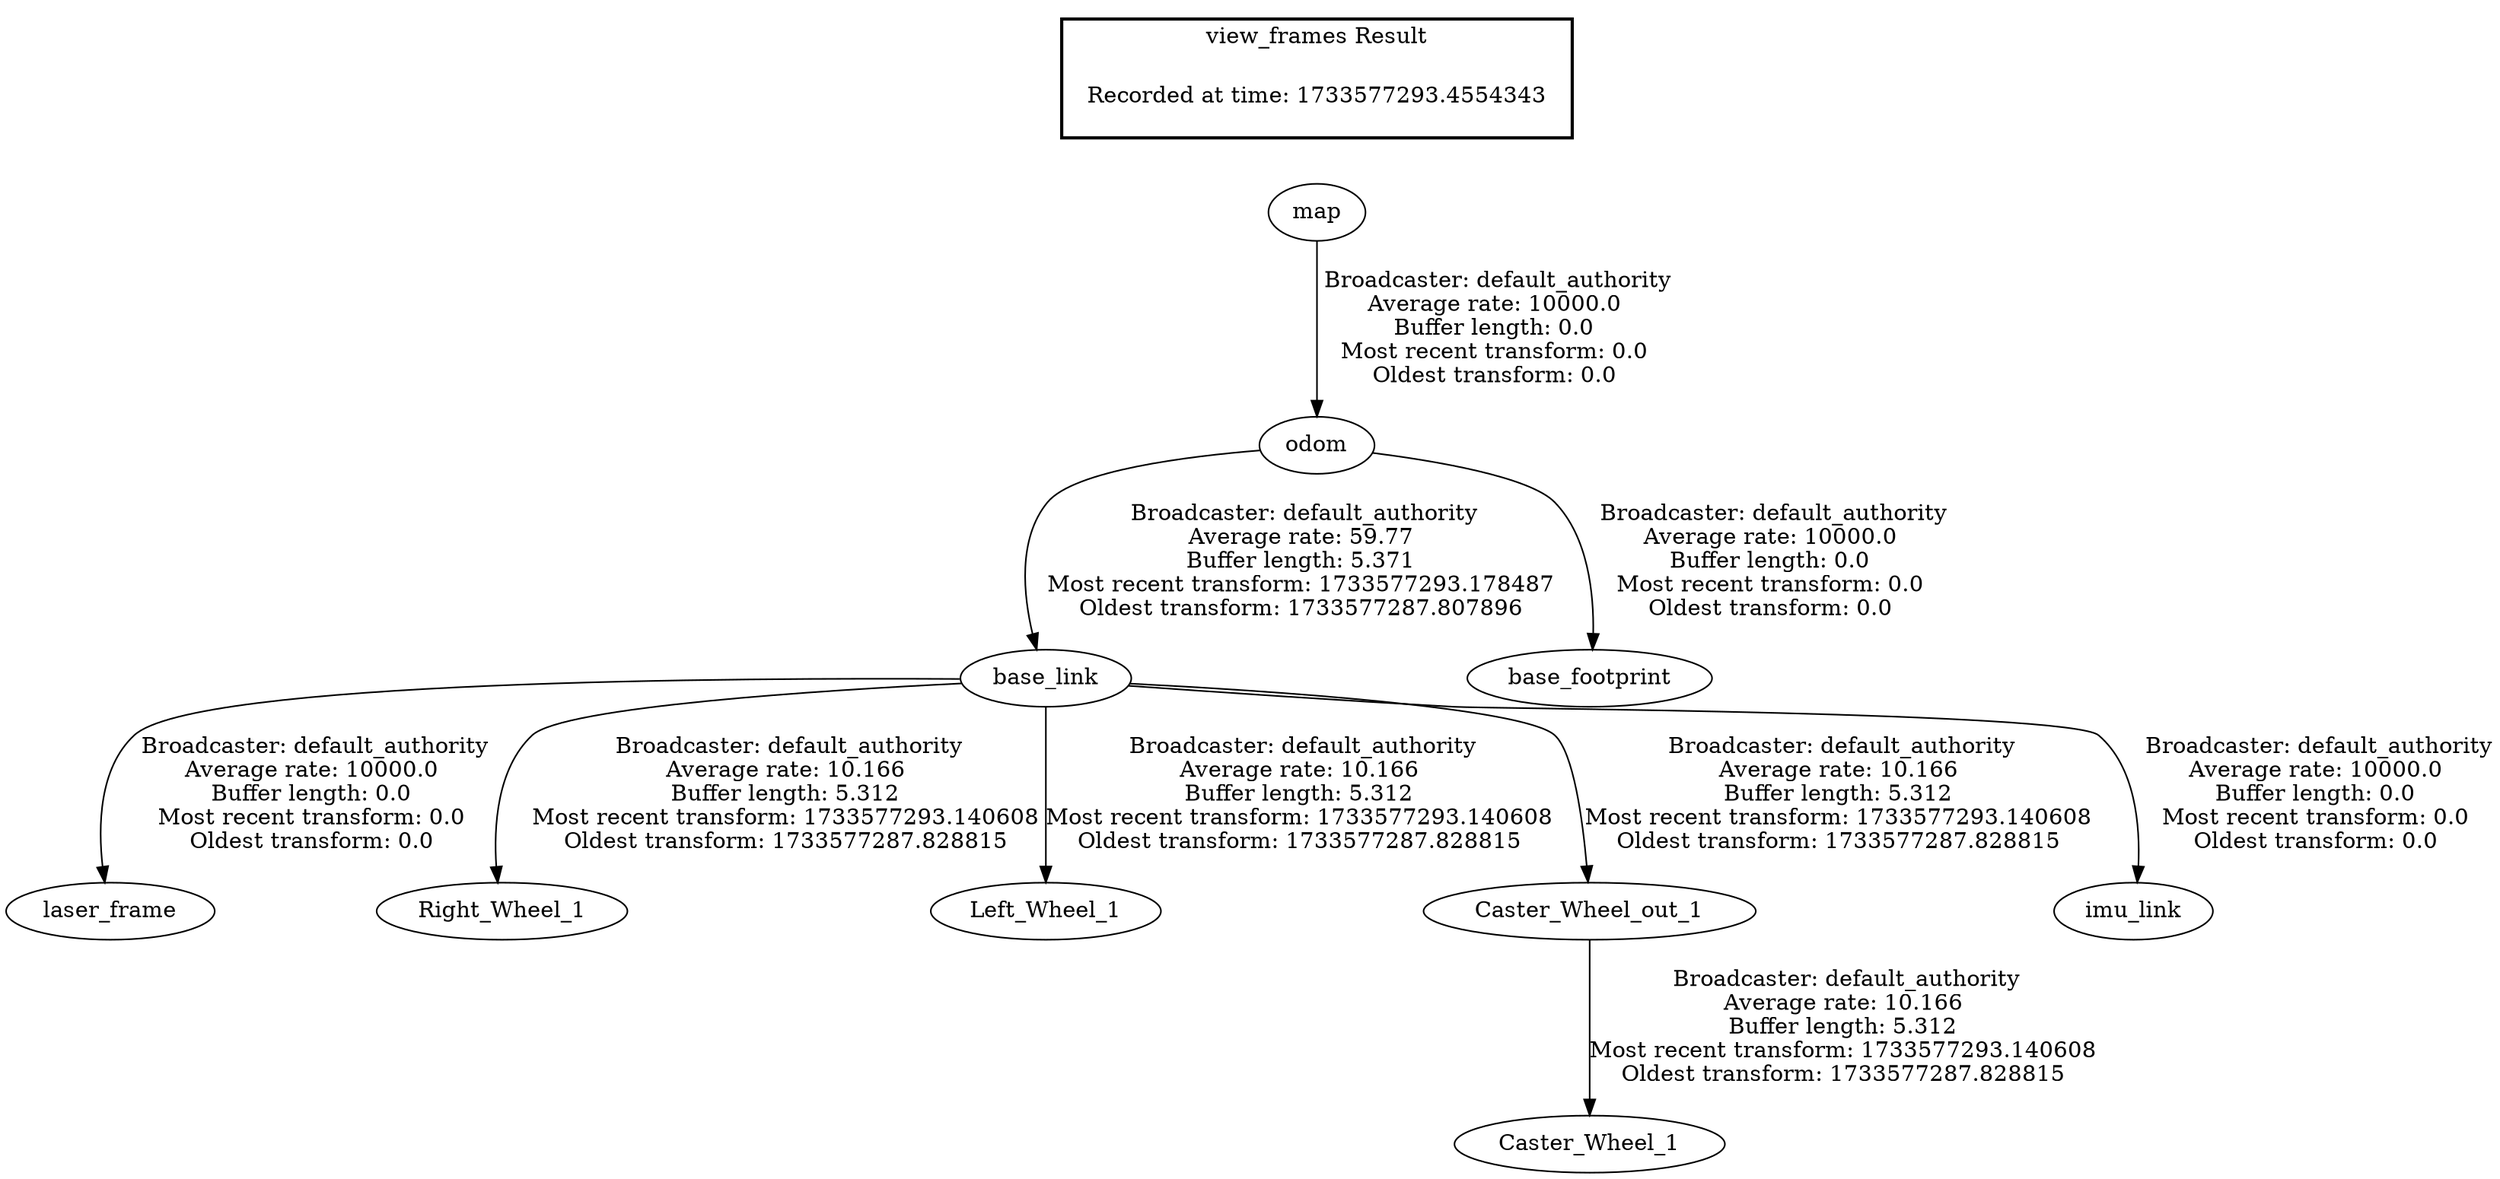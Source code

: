 digraph G {
"odom" -> "base_link"[label=" Broadcaster: default_authority\nAverage rate: 59.77\nBuffer length: 5.371\nMost recent transform: 1733577293.178487\nOldest transform: 1733577287.807896\n"];
"map" -> "odom"[label=" Broadcaster: default_authority\nAverage rate: 10000.0\nBuffer length: 0.0\nMost recent transform: 0.0\nOldest transform: 0.0\n"];
"base_link" -> "laser_frame"[label=" Broadcaster: default_authority\nAverage rate: 10000.0\nBuffer length: 0.0\nMost recent transform: 0.0\nOldest transform: 0.0\n"];
"odom" -> "base_footprint"[label=" Broadcaster: default_authority\nAverage rate: 10000.0\nBuffer length: 0.0\nMost recent transform: 0.0\nOldest transform: 0.0\n"];
"base_link" -> "Right_Wheel_1"[label=" Broadcaster: default_authority\nAverage rate: 10.166\nBuffer length: 5.312\nMost recent transform: 1733577293.140608\nOldest transform: 1733577287.828815\n"];
"base_link" -> "Left_Wheel_1"[label=" Broadcaster: default_authority\nAverage rate: 10.166\nBuffer length: 5.312\nMost recent transform: 1733577293.140608\nOldest transform: 1733577287.828815\n"];
"Caster_Wheel_out_1" -> "Caster_Wheel_1"[label=" Broadcaster: default_authority\nAverage rate: 10.166\nBuffer length: 5.312\nMost recent transform: 1733577293.140608\nOldest transform: 1733577287.828815\n"];
"base_link" -> "Caster_Wheel_out_1"[label=" Broadcaster: default_authority\nAverage rate: 10.166\nBuffer length: 5.312\nMost recent transform: 1733577293.140608\nOldest transform: 1733577287.828815\n"];
"base_link" -> "imu_link"[label=" Broadcaster: default_authority\nAverage rate: 10000.0\nBuffer length: 0.0\nMost recent transform: 0.0\nOldest transform: 0.0\n"];
edge [style=invis];
 subgraph cluster_legend { style=bold; color=black; label ="view_frames Result";
"Recorded at time: 1733577293.4554343"[ shape=plaintext ] ;
}->"map";
}